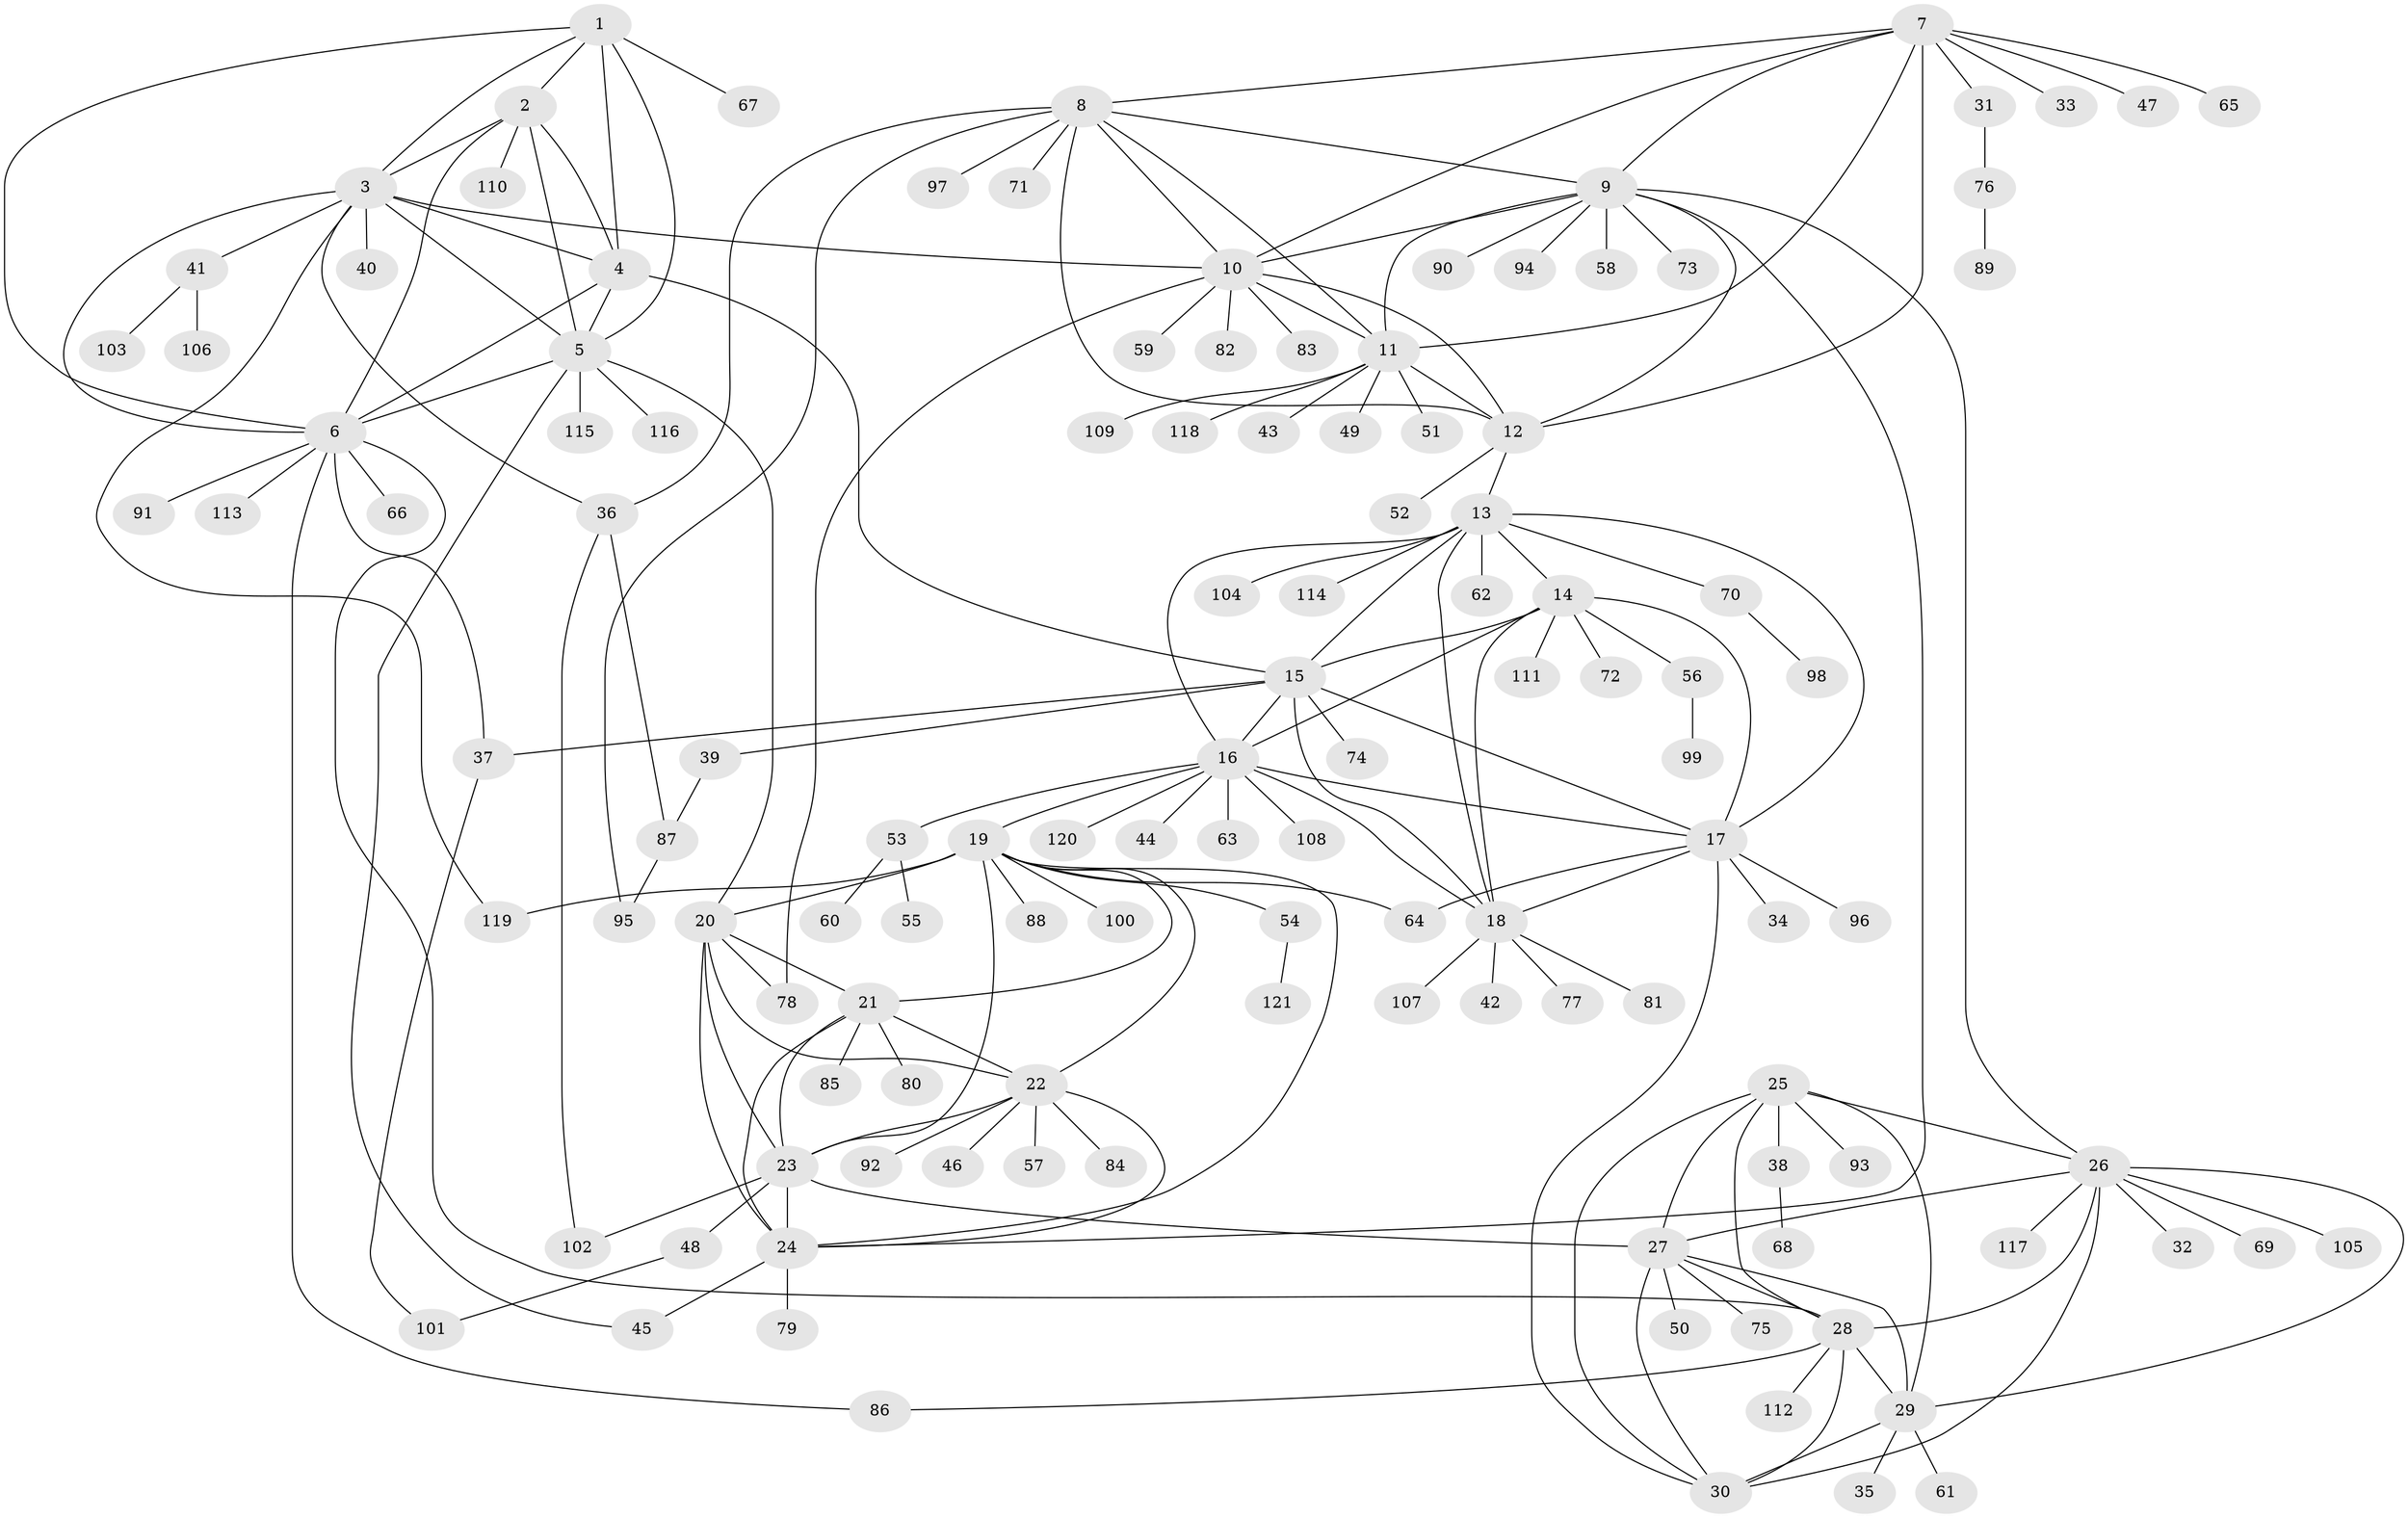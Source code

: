 // Generated by graph-tools (version 1.1) at 2025/37/03/09/25 02:37:31]
// undirected, 121 vertices, 187 edges
graph export_dot {
graph [start="1"]
  node [color=gray90,style=filled];
  1;
  2;
  3;
  4;
  5;
  6;
  7;
  8;
  9;
  10;
  11;
  12;
  13;
  14;
  15;
  16;
  17;
  18;
  19;
  20;
  21;
  22;
  23;
  24;
  25;
  26;
  27;
  28;
  29;
  30;
  31;
  32;
  33;
  34;
  35;
  36;
  37;
  38;
  39;
  40;
  41;
  42;
  43;
  44;
  45;
  46;
  47;
  48;
  49;
  50;
  51;
  52;
  53;
  54;
  55;
  56;
  57;
  58;
  59;
  60;
  61;
  62;
  63;
  64;
  65;
  66;
  67;
  68;
  69;
  70;
  71;
  72;
  73;
  74;
  75;
  76;
  77;
  78;
  79;
  80;
  81;
  82;
  83;
  84;
  85;
  86;
  87;
  88;
  89;
  90;
  91;
  92;
  93;
  94;
  95;
  96;
  97;
  98;
  99;
  100;
  101;
  102;
  103;
  104;
  105;
  106;
  107;
  108;
  109;
  110;
  111;
  112;
  113;
  114;
  115;
  116;
  117;
  118;
  119;
  120;
  121;
  1 -- 2;
  1 -- 3;
  1 -- 4;
  1 -- 5;
  1 -- 6;
  1 -- 67;
  2 -- 3;
  2 -- 4;
  2 -- 5;
  2 -- 6;
  2 -- 110;
  3 -- 4;
  3 -- 5;
  3 -- 6;
  3 -- 10;
  3 -- 36;
  3 -- 40;
  3 -- 41;
  3 -- 119;
  4 -- 5;
  4 -- 6;
  4 -- 15;
  5 -- 6;
  5 -- 20;
  5 -- 45;
  5 -- 115;
  5 -- 116;
  6 -- 28;
  6 -- 37;
  6 -- 66;
  6 -- 86;
  6 -- 91;
  6 -- 113;
  7 -- 8;
  7 -- 9;
  7 -- 10;
  7 -- 11;
  7 -- 12;
  7 -- 31;
  7 -- 33;
  7 -- 47;
  7 -- 65;
  8 -- 9;
  8 -- 10;
  8 -- 11;
  8 -- 12;
  8 -- 36;
  8 -- 71;
  8 -- 95;
  8 -- 97;
  9 -- 10;
  9 -- 11;
  9 -- 12;
  9 -- 24;
  9 -- 26;
  9 -- 58;
  9 -- 73;
  9 -- 90;
  9 -- 94;
  10 -- 11;
  10 -- 12;
  10 -- 59;
  10 -- 78;
  10 -- 82;
  10 -- 83;
  11 -- 12;
  11 -- 43;
  11 -- 49;
  11 -- 51;
  11 -- 109;
  11 -- 118;
  12 -- 13;
  12 -- 52;
  13 -- 14;
  13 -- 15;
  13 -- 16;
  13 -- 17;
  13 -- 18;
  13 -- 62;
  13 -- 70;
  13 -- 104;
  13 -- 114;
  14 -- 15;
  14 -- 16;
  14 -- 17;
  14 -- 18;
  14 -- 56;
  14 -- 72;
  14 -- 111;
  15 -- 16;
  15 -- 17;
  15 -- 18;
  15 -- 37;
  15 -- 39;
  15 -- 74;
  16 -- 17;
  16 -- 18;
  16 -- 19;
  16 -- 44;
  16 -- 53;
  16 -- 63;
  16 -- 108;
  16 -- 120;
  17 -- 18;
  17 -- 30;
  17 -- 34;
  17 -- 64;
  17 -- 96;
  18 -- 42;
  18 -- 77;
  18 -- 81;
  18 -- 107;
  19 -- 20;
  19 -- 21;
  19 -- 22;
  19 -- 23;
  19 -- 24;
  19 -- 54;
  19 -- 64;
  19 -- 88;
  19 -- 100;
  19 -- 119;
  20 -- 21;
  20 -- 22;
  20 -- 23;
  20 -- 24;
  20 -- 78;
  21 -- 22;
  21 -- 23;
  21 -- 24;
  21 -- 80;
  21 -- 85;
  22 -- 23;
  22 -- 24;
  22 -- 46;
  22 -- 57;
  22 -- 84;
  22 -- 92;
  23 -- 24;
  23 -- 27;
  23 -- 48;
  23 -- 102;
  24 -- 45;
  24 -- 79;
  25 -- 26;
  25 -- 27;
  25 -- 28;
  25 -- 29;
  25 -- 30;
  25 -- 38;
  25 -- 93;
  26 -- 27;
  26 -- 28;
  26 -- 29;
  26 -- 30;
  26 -- 32;
  26 -- 69;
  26 -- 105;
  26 -- 117;
  27 -- 28;
  27 -- 29;
  27 -- 30;
  27 -- 50;
  27 -- 75;
  28 -- 29;
  28 -- 30;
  28 -- 86;
  28 -- 112;
  29 -- 30;
  29 -- 35;
  29 -- 61;
  31 -- 76;
  36 -- 87;
  36 -- 102;
  37 -- 101;
  38 -- 68;
  39 -- 87;
  41 -- 103;
  41 -- 106;
  48 -- 101;
  53 -- 55;
  53 -- 60;
  54 -- 121;
  56 -- 99;
  70 -- 98;
  76 -- 89;
  87 -- 95;
}
